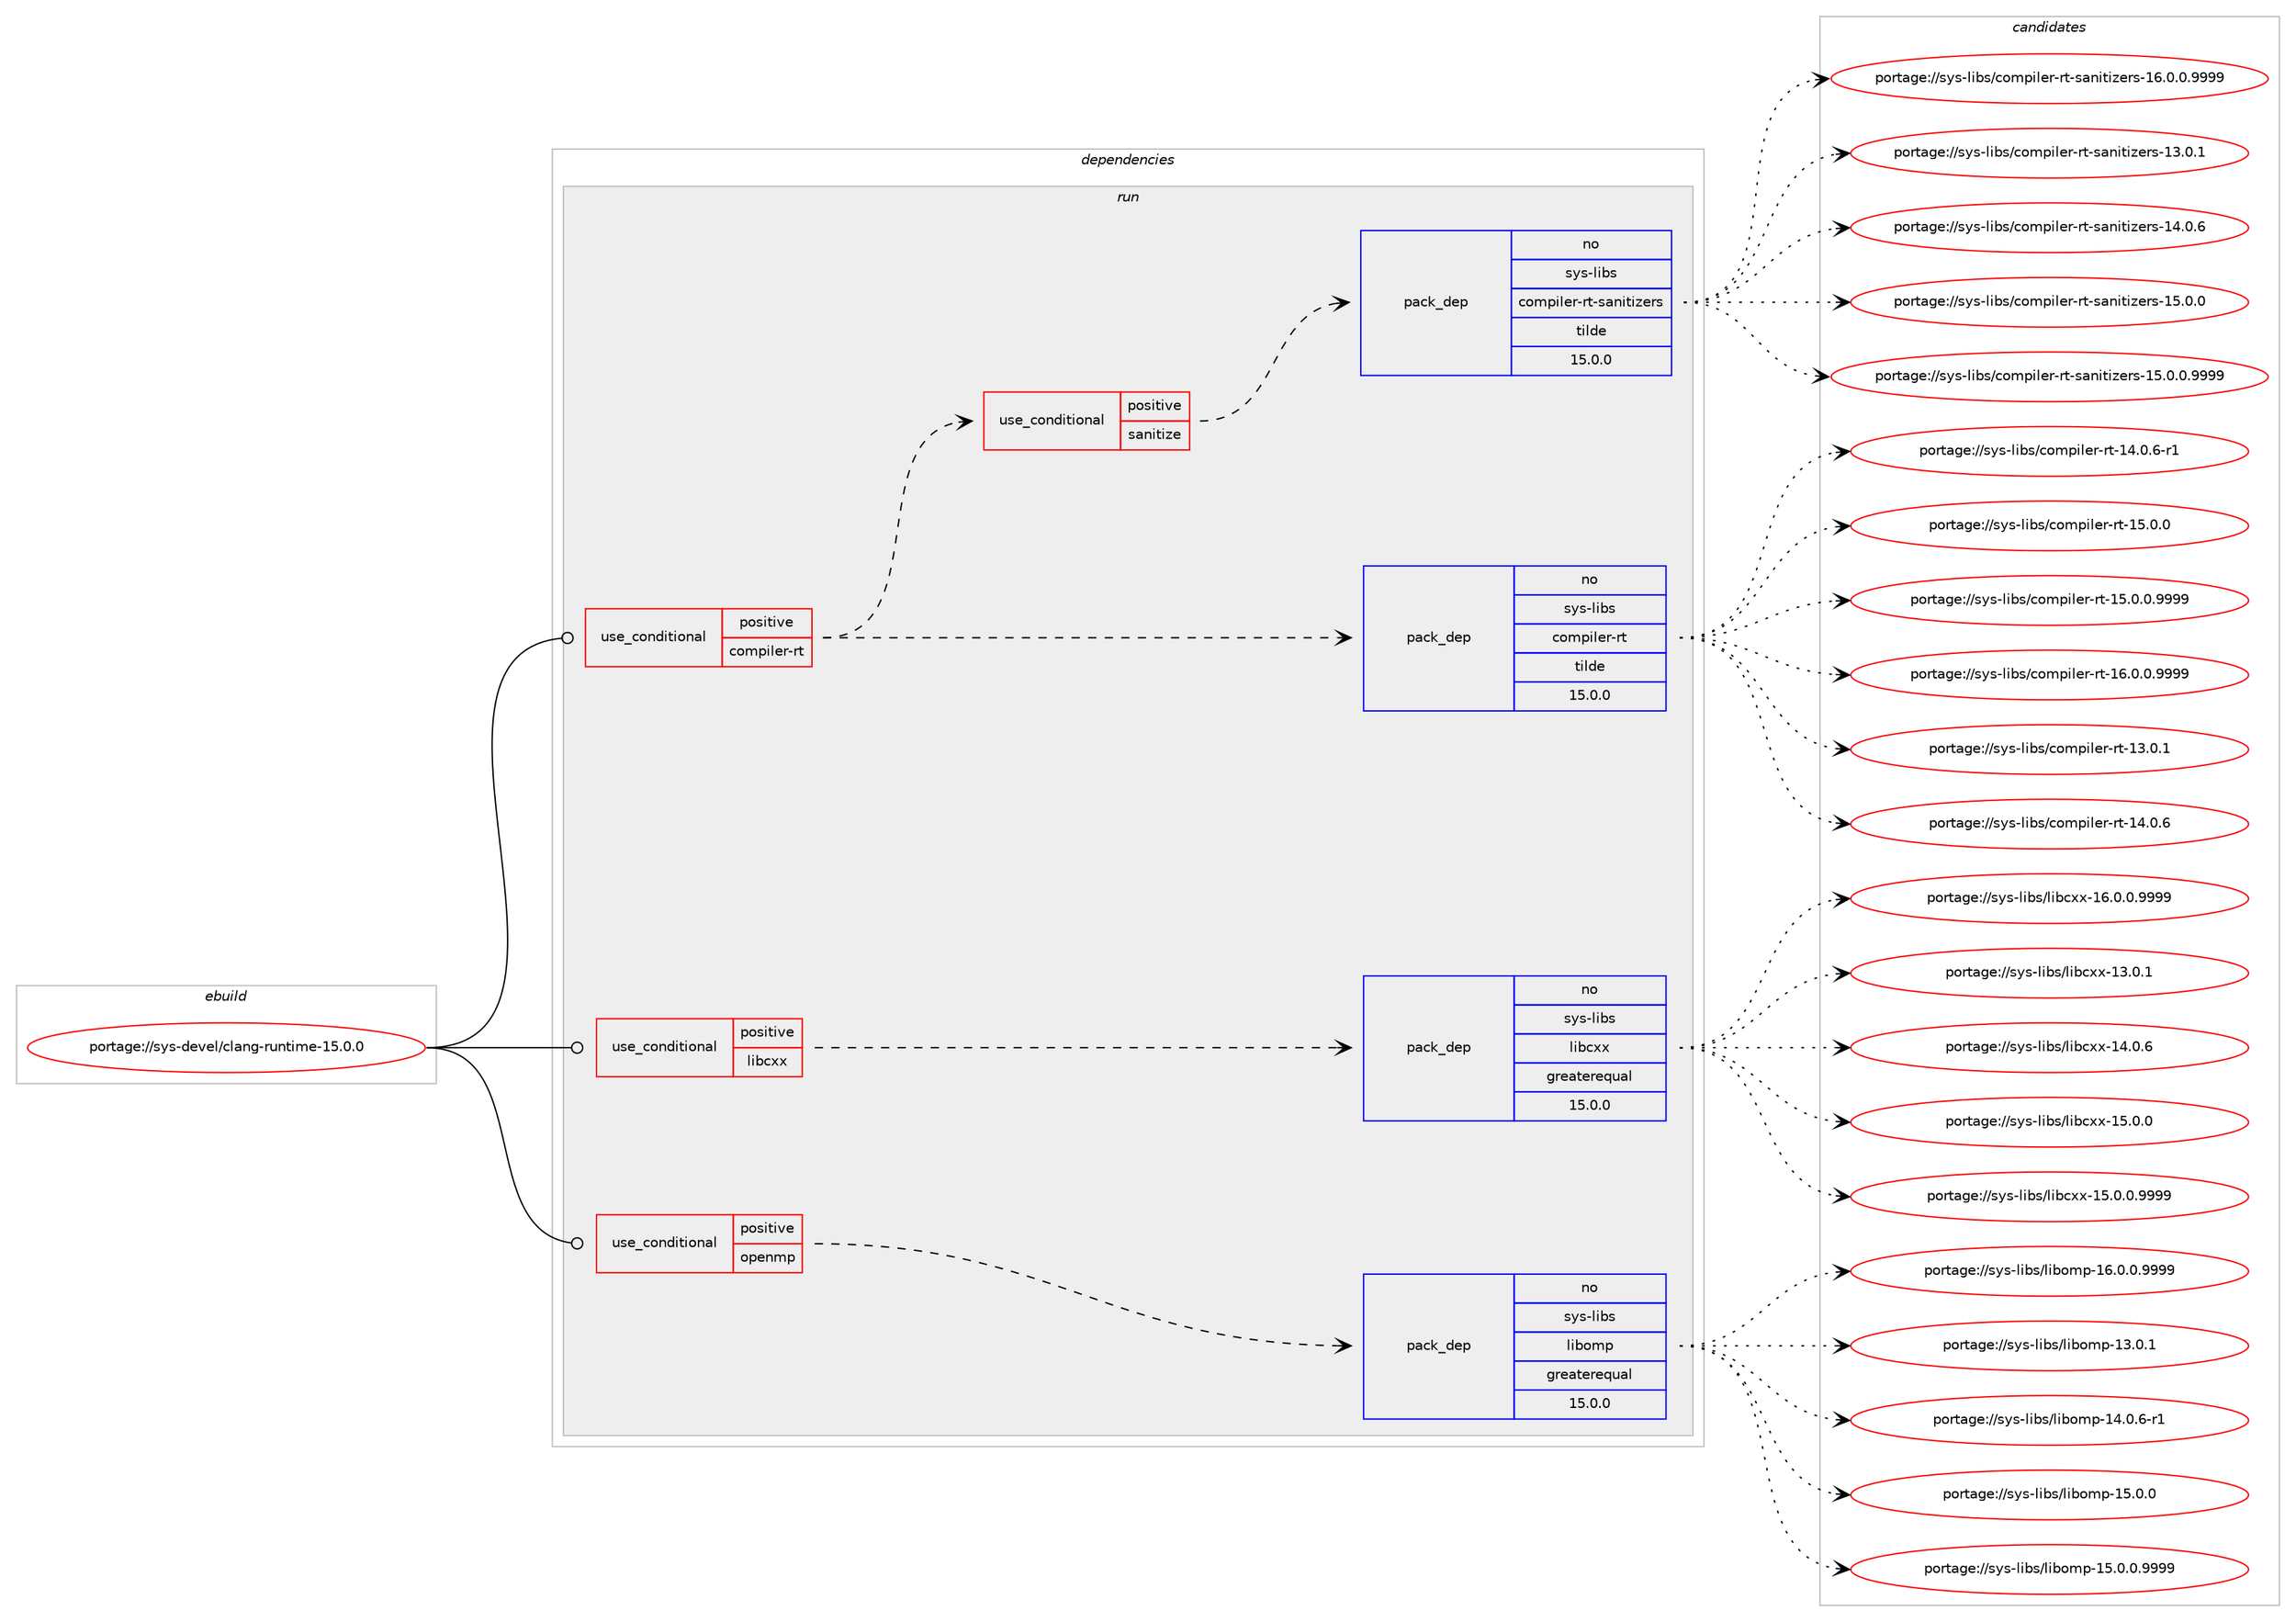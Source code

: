 digraph prolog {

# *************
# Graph options
# *************

newrank=true;
concentrate=true;
compound=true;
graph [rankdir=LR,fontname=Helvetica,fontsize=10,ranksep=1.5];#, ranksep=2.5, nodesep=0.2];
edge  [arrowhead=vee];
node  [fontname=Helvetica,fontsize=10];

# **********
# The ebuild
# **********

subgraph cluster_leftcol {
color=gray;
rank=same;
label=<<i>ebuild</i>>;
id [label="portage://sys-devel/clang-runtime-15.0.0", color=red, width=4, href="../sys-devel/clang-runtime-15.0.0.svg"];
}

# ****************
# The dependencies
# ****************

subgraph cluster_midcol {
color=gray;
label=<<i>dependencies</i>>;
subgraph cluster_compile {
fillcolor="#eeeeee";
style=filled;
label=<<i>compile</i>>;
}
subgraph cluster_compileandrun {
fillcolor="#eeeeee";
style=filled;
label=<<i>compile and run</i>>;
}
subgraph cluster_run {
fillcolor="#eeeeee";
style=filled;
label=<<i>run</i>>;
subgraph cond514 {
dependency926 [label=<<TABLE BORDER="0" CELLBORDER="1" CELLSPACING="0" CELLPADDING="4"><TR><TD ROWSPAN="3" CELLPADDING="10">use_conditional</TD></TR><TR><TD>positive</TD></TR><TR><TD>compiler-rt</TD></TR></TABLE>>, shape=none, color=red];
subgraph pack399 {
dependency927 [label=<<TABLE BORDER="0" CELLBORDER="1" CELLSPACING="0" CELLPADDING="4" WIDTH="220"><TR><TD ROWSPAN="6" CELLPADDING="30">pack_dep</TD></TR><TR><TD WIDTH="110">no</TD></TR><TR><TD>sys-libs</TD></TR><TR><TD>compiler-rt</TD></TR><TR><TD>tilde</TD></TR><TR><TD>15.0.0</TD></TR></TABLE>>, shape=none, color=blue];
}
dependency926:e -> dependency927:w [weight=20,style="dashed",arrowhead="vee"];
subgraph cond515 {
dependency928 [label=<<TABLE BORDER="0" CELLBORDER="1" CELLSPACING="0" CELLPADDING="4"><TR><TD ROWSPAN="3" CELLPADDING="10">use_conditional</TD></TR><TR><TD>positive</TD></TR><TR><TD>sanitize</TD></TR></TABLE>>, shape=none, color=red];
subgraph pack400 {
dependency929 [label=<<TABLE BORDER="0" CELLBORDER="1" CELLSPACING="0" CELLPADDING="4" WIDTH="220"><TR><TD ROWSPAN="6" CELLPADDING="30">pack_dep</TD></TR><TR><TD WIDTH="110">no</TD></TR><TR><TD>sys-libs</TD></TR><TR><TD>compiler-rt-sanitizers</TD></TR><TR><TD>tilde</TD></TR><TR><TD>15.0.0</TD></TR></TABLE>>, shape=none, color=blue];
}
dependency928:e -> dependency929:w [weight=20,style="dashed",arrowhead="vee"];
}
dependency926:e -> dependency928:w [weight=20,style="dashed",arrowhead="vee"];
}
id:e -> dependency926:w [weight=20,style="solid",arrowhead="odot"];
subgraph cond516 {
dependency930 [label=<<TABLE BORDER="0" CELLBORDER="1" CELLSPACING="0" CELLPADDING="4"><TR><TD ROWSPAN="3" CELLPADDING="10">use_conditional</TD></TR><TR><TD>positive</TD></TR><TR><TD>libcxx</TD></TR></TABLE>>, shape=none, color=red];
subgraph pack401 {
dependency931 [label=<<TABLE BORDER="0" CELLBORDER="1" CELLSPACING="0" CELLPADDING="4" WIDTH="220"><TR><TD ROWSPAN="6" CELLPADDING="30">pack_dep</TD></TR><TR><TD WIDTH="110">no</TD></TR><TR><TD>sys-libs</TD></TR><TR><TD>libcxx</TD></TR><TR><TD>greaterequal</TD></TR><TR><TD>15.0.0</TD></TR></TABLE>>, shape=none, color=blue];
}
dependency930:e -> dependency931:w [weight=20,style="dashed",arrowhead="vee"];
}
id:e -> dependency930:w [weight=20,style="solid",arrowhead="odot"];
subgraph cond517 {
dependency932 [label=<<TABLE BORDER="0" CELLBORDER="1" CELLSPACING="0" CELLPADDING="4"><TR><TD ROWSPAN="3" CELLPADDING="10">use_conditional</TD></TR><TR><TD>positive</TD></TR><TR><TD>openmp</TD></TR></TABLE>>, shape=none, color=red];
subgraph pack402 {
dependency933 [label=<<TABLE BORDER="0" CELLBORDER="1" CELLSPACING="0" CELLPADDING="4" WIDTH="220"><TR><TD ROWSPAN="6" CELLPADDING="30">pack_dep</TD></TR><TR><TD WIDTH="110">no</TD></TR><TR><TD>sys-libs</TD></TR><TR><TD>libomp</TD></TR><TR><TD>greaterequal</TD></TR><TR><TD>15.0.0</TD></TR></TABLE>>, shape=none, color=blue];
}
dependency932:e -> dependency933:w [weight=20,style="dashed",arrowhead="vee"];
}
id:e -> dependency932:w [weight=20,style="solid",arrowhead="odot"];
}
}

# **************
# The candidates
# **************

subgraph cluster_choices {
rank=same;
color=gray;
label=<<i>candidates</i>>;

subgraph choice399 {
color=black;
nodesep=1;
choice115121115451081059811547991111091121051081011144511411645495146484649 [label="portage://sys-libs/compiler-rt-13.0.1", color=red, width=4,href="../sys-libs/compiler-rt-13.0.1.svg"];
choice115121115451081059811547991111091121051081011144511411645495246484654 [label="portage://sys-libs/compiler-rt-14.0.6", color=red, width=4,href="../sys-libs/compiler-rt-14.0.6.svg"];
choice1151211154510810598115479911110911210510810111445114116454952464846544511449 [label="portage://sys-libs/compiler-rt-14.0.6-r1", color=red, width=4,href="../sys-libs/compiler-rt-14.0.6-r1.svg"];
choice115121115451081059811547991111091121051081011144511411645495346484648 [label="portage://sys-libs/compiler-rt-15.0.0", color=red, width=4,href="../sys-libs/compiler-rt-15.0.0.svg"];
choice1151211154510810598115479911110911210510810111445114116454953464846484657575757 [label="portage://sys-libs/compiler-rt-15.0.0.9999", color=red, width=4,href="../sys-libs/compiler-rt-15.0.0.9999.svg"];
choice1151211154510810598115479911110911210510810111445114116454954464846484657575757 [label="portage://sys-libs/compiler-rt-16.0.0.9999", color=red, width=4,href="../sys-libs/compiler-rt-16.0.0.9999.svg"];
dependency927:e -> choice115121115451081059811547991111091121051081011144511411645495146484649:w [style=dotted,weight="100"];
dependency927:e -> choice115121115451081059811547991111091121051081011144511411645495246484654:w [style=dotted,weight="100"];
dependency927:e -> choice1151211154510810598115479911110911210510810111445114116454952464846544511449:w [style=dotted,weight="100"];
dependency927:e -> choice115121115451081059811547991111091121051081011144511411645495346484648:w [style=dotted,weight="100"];
dependency927:e -> choice1151211154510810598115479911110911210510810111445114116454953464846484657575757:w [style=dotted,weight="100"];
dependency927:e -> choice1151211154510810598115479911110911210510810111445114116454954464846484657575757:w [style=dotted,weight="100"];
}
subgraph choice400 {
color=black;
nodesep=1;
choice1151211154510810598115479911110911210510810111445114116451159711010511610512210111411545495146484649 [label="portage://sys-libs/compiler-rt-sanitizers-13.0.1", color=red, width=4,href="../sys-libs/compiler-rt-sanitizers-13.0.1.svg"];
choice1151211154510810598115479911110911210510810111445114116451159711010511610512210111411545495246484654 [label="portage://sys-libs/compiler-rt-sanitizers-14.0.6", color=red, width=4,href="../sys-libs/compiler-rt-sanitizers-14.0.6.svg"];
choice1151211154510810598115479911110911210510810111445114116451159711010511610512210111411545495346484648 [label="portage://sys-libs/compiler-rt-sanitizers-15.0.0", color=red, width=4,href="../sys-libs/compiler-rt-sanitizers-15.0.0.svg"];
choice11512111545108105981154799111109112105108101114451141164511597110105116105122101114115454953464846484657575757 [label="portage://sys-libs/compiler-rt-sanitizers-15.0.0.9999", color=red, width=4,href="../sys-libs/compiler-rt-sanitizers-15.0.0.9999.svg"];
choice11512111545108105981154799111109112105108101114451141164511597110105116105122101114115454954464846484657575757 [label="portage://sys-libs/compiler-rt-sanitizers-16.0.0.9999", color=red, width=4,href="../sys-libs/compiler-rt-sanitizers-16.0.0.9999.svg"];
dependency929:e -> choice1151211154510810598115479911110911210510810111445114116451159711010511610512210111411545495146484649:w [style=dotted,weight="100"];
dependency929:e -> choice1151211154510810598115479911110911210510810111445114116451159711010511610512210111411545495246484654:w [style=dotted,weight="100"];
dependency929:e -> choice1151211154510810598115479911110911210510810111445114116451159711010511610512210111411545495346484648:w [style=dotted,weight="100"];
dependency929:e -> choice11512111545108105981154799111109112105108101114451141164511597110105116105122101114115454953464846484657575757:w [style=dotted,weight="100"];
dependency929:e -> choice11512111545108105981154799111109112105108101114451141164511597110105116105122101114115454954464846484657575757:w [style=dotted,weight="100"];
}
subgraph choice401 {
color=black;
nodesep=1;
choice115121115451081059811547108105989912012045495146484649 [label="portage://sys-libs/libcxx-13.0.1", color=red, width=4,href="../sys-libs/libcxx-13.0.1.svg"];
choice115121115451081059811547108105989912012045495246484654 [label="portage://sys-libs/libcxx-14.0.6", color=red, width=4,href="../sys-libs/libcxx-14.0.6.svg"];
choice115121115451081059811547108105989912012045495346484648 [label="portage://sys-libs/libcxx-15.0.0", color=red, width=4,href="../sys-libs/libcxx-15.0.0.svg"];
choice1151211154510810598115471081059899120120454953464846484657575757 [label="portage://sys-libs/libcxx-15.0.0.9999", color=red, width=4,href="../sys-libs/libcxx-15.0.0.9999.svg"];
choice1151211154510810598115471081059899120120454954464846484657575757 [label="portage://sys-libs/libcxx-16.0.0.9999", color=red, width=4,href="../sys-libs/libcxx-16.0.0.9999.svg"];
dependency931:e -> choice115121115451081059811547108105989912012045495146484649:w [style=dotted,weight="100"];
dependency931:e -> choice115121115451081059811547108105989912012045495246484654:w [style=dotted,weight="100"];
dependency931:e -> choice115121115451081059811547108105989912012045495346484648:w [style=dotted,weight="100"];
dependency931:e -> choice1151211154510810598115471081059899120120454953464846484657575757:w [style=dotted,weight="100"];
dependency931:e -> choice1151211154510810598115471081059899120120454954464846484657575757:w [style=dotted,weight="100"];
}
subgraph choice402 {
color=black;
nodesep=1;
choice1151211154510810598115471081059811110911245495146484649 [label="portage://sys-libs/libomp-13.0.1", color=red, width=4,href="../sys-libs/libomp-13.0.1.svg"];
choice11512111545108105981154710810598111109112454952464846544511449 [label="portage://sys-libs/libomp-14.0.6-r1", color=red, width=4,href="../sys-libs/libomp-14.0.6-r1.svg"];
choice1151211154510810598115471081059811110911245495346484648 [label="portage://sys-libs/libomp-15.0.0", color=red, width=4,href="../sys-libs/libomp-15.0.0.svg"];
choice11512111545108105981154710810598111109112454953464846484657575757 [label="portage://sys-libs/libomp-15.0.0.9999", color=red, width=4,href="../sys-libs/libomp-15.0.0.9999.svg"];
choice11512111545108105981154710810598111109112454954464846484657575757 [label="portage://sys-libs/libomp-16.0.0.9999", color=red, width=4,href="../sys-libs/libomp-16.0.0.9999.svg"];
dependency933:e -> choice1151211154510810598115471081059811110911245495146484649:w [style=dotted,weight="100"];
dependency933:e -> choice11512111545108105981154710810598111109112454952464846544511449:w [style=dotted,weight="100"];
dependency933:e -> choice1151211154510810598115471081059811110911245495346484648:w [style=dotted,weight="100"];
dependency933:e -> choice11512111545108105981154710810598111109112454953464846484657575757:w [style=dotted,weight="100"];
dependency933:e -> choice11512111545108105981154710810598111109112454954464846484657575757:w [style=dotted,weight="100"];
}
}

}
